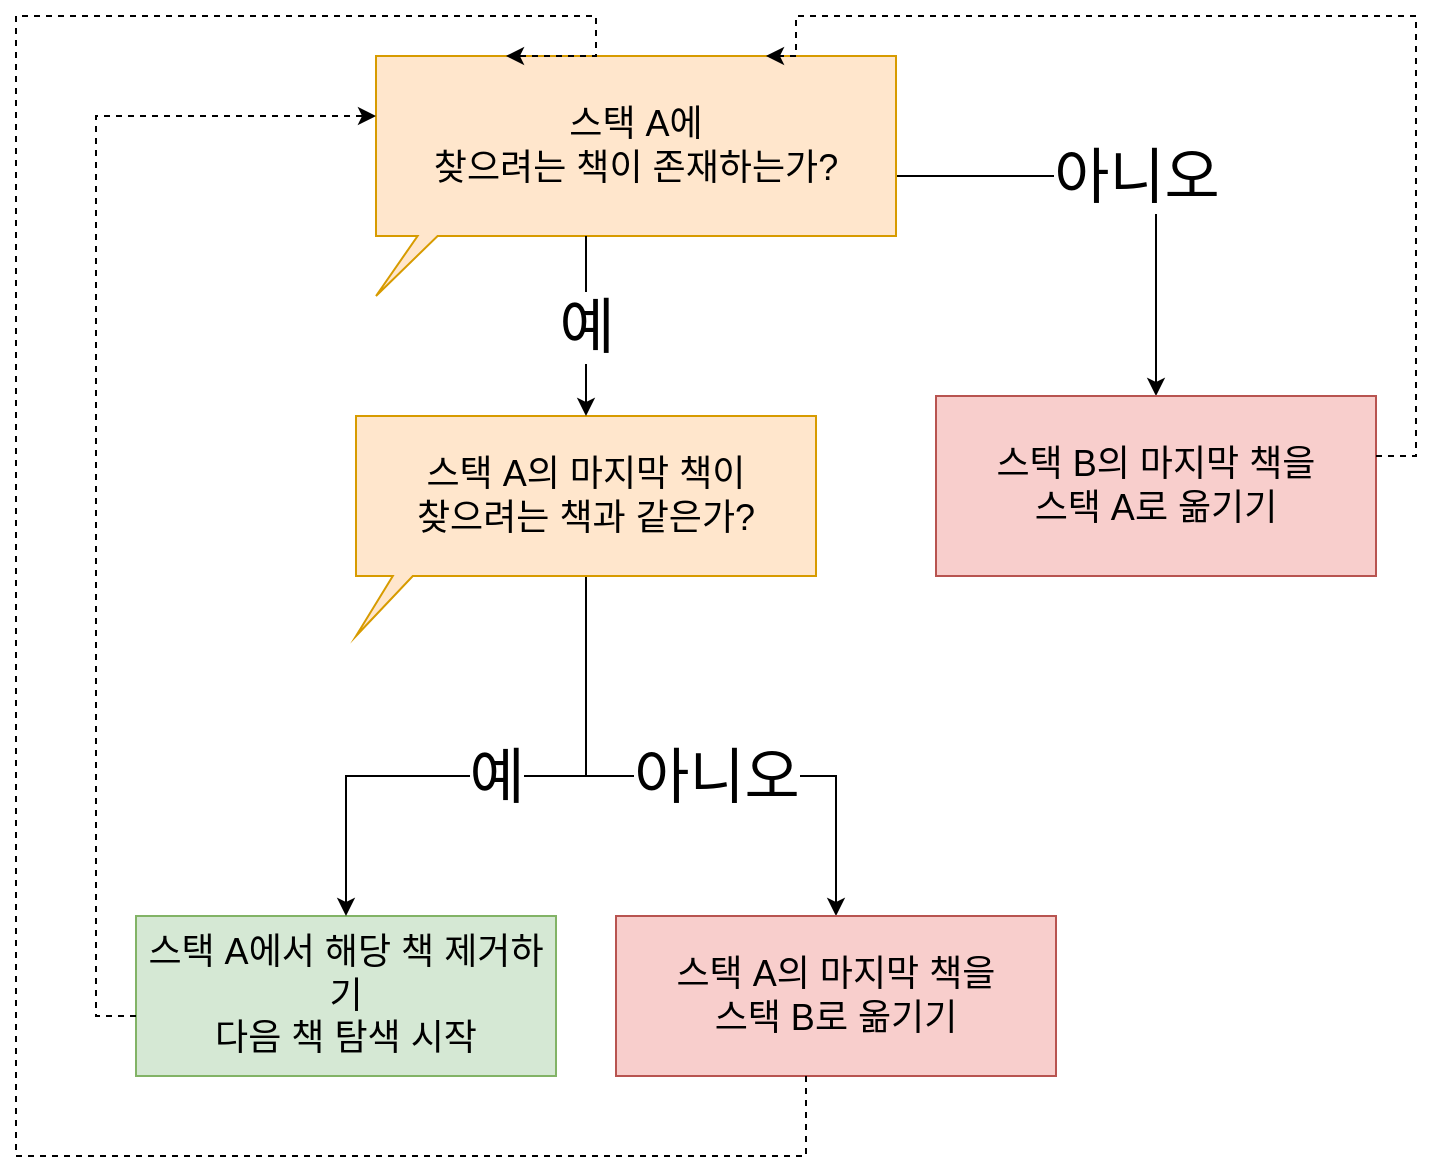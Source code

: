 <mxfile version="22.1.0" type="device">
  <diagram name="페이지-1" id="EJSUXUnxmNZQ59igwNqY">
    <mxGraphModel dx="1235" dy="674" grid="1" gridSize="10" guides="1" tooltips="1" connect="1" arrows="1" fold="1" page="1" pageScale="1" pageWidth="827" pageHeight="1169" math="0" shadow="0">
      <root>
        <mxCell id="0" />
        <mxCell id="1" parent="0" />
        <mxCell id="Ee5bAfjRIkiI-G8iqfwL-7" style="edgeStyle=orthogonalEdgeStyle;rounded=0;orthogonalLoop=1;jettySize=auto;html=1;entryX=0.5;entryY=0;entryDx=0;entryDy=0;" edge="1" parent="1" source="Ee5bAfjRIkiI-G8iqfwL-2" target="Ee5bAfjRIkiI-G8iqfwL-6">
          <mxGeometry relative="1" as="geometry" />
        </mxCell>
        <mxCell id="Ee5bAfjRIkiI-G8iqfwL-19" value="아니오" style="edgeLabel;html=1;align=center;verticalAlign=middle;resizable=0;points=[];fontSize=30;" vertex="1" connectable="0" parent="Ee5bAfjRIkiI-G8iqfwL-7">
          <mxGeometry relative="1" as="geometry">
            <mxPoint as="offset" />
          </mxGeometry>
        </mxCell>
        <mxCell id="Ee5bAfjRIkiI-G8iqfwL-2" value="스택 A에&lt;br style=&quot;font-size: 18px;&quot;&gt;찾으려는 책이 존재하는가?" style="shape=callout;whiteSpace=wrap;html=1;perimeter=calloutPerimeter;size=30;position=0.08;base=10;position2=0;fillColor=#ffe6cc;strokeColor=#d79b00;fontSize=18;" vertex="1" parent="1">
          <mxGeometry x="210" y="30" width="260" height="120" as="geometry" />
        </mxCell>
        <mxCell id="Ee5bAfjRIkiI-G8iqfwL-3" value="스택 A에서 해당 책 제거하기&lt;br style=&quot;font-size: 18px;&quot;&gt;다음 책 탐색 시작" style="rounded=0;whiteSpace=wrap;html=1;fillColor=#d5e8d4;strokeColor=#82b366;fontSize=18;" vertex="1" parent="1">
          <mxGeometry x="90" y="460" width="210" height="80" as="geometry" />
        </mxCell>
        <mxCell id="Ee5bAfjRIkiI-G8iqfwL-9" style="edgeStyle=orthogonalEdgeStyle;rounded=0;orthogonalLoop=1;jettySize=auto;html=1;entryX=0.5;entryY=0;entryDx=0;entryDy=0;" edge="1" parent="1" source="Ee5bAfjRIkiI-G8iqfwL-4" target="Ee5bAfjRIkiI-G8iqfwL-5">
          <mxGeometry relative="1" as="geometry" />
        </mxCell>
        <mxCell id="Ee5bAfjRIkiI-G8iqfwL-17" value="아니오" style="edgeLabel;html=1;align=center;verticalAlign=middle;resizable=0;points=[];fontSize=30;" vertex="1" connectable="0" parent="Ee5bAfjRIkiI-G8iqfwL-9">
          <mxGeometry relative="1" as="geometry">
            <mxPoint x="17" as="offset" />
          </mxGeometry>
        </mxCell>
        <mxCell id="Ee5bAfjRIkiI-G8iqfwL-10" style="edgeStyle=orthogonalEdgeStyle;rounded=0;orthogonalLoop=1;jettySize=auto;html=1;entryX=0.5;entryY=0;entryDx=0;entryDy=0;" edge="1" parent="1" source="Ee5bAfjRIkiI-G8iqfwL-4" target="Ee5bAfjRIkiI-G8iqfwL-3">
          <mxGeometry relative="1" as="geometry" />
        </mxCell>
        <mxCell id="Ee5bAfjRIkiI-G8iqfwL-16" value="예" style="edgeLabel;html=1;align=center;verticalAlign=middle;resizable=0;points=[];fontSize=30;" vertex="1" connectable="0" parent="Ee5bAfjRIkiI-G8iqfwL-10">
          <mxGeometry relative="1" as="geometry">
            <mxPoint as="offset" />
          </mxGeometry>
        </mxCell>
        <mxCell id="Ee5bAfjRIkiI-G8iqfwL-4" value="스택 A의 마지막 책이&lt;br style=&quot;font-size: 18px;&quot;&gt;찾으려는 책과 같은가?" style="shape=callout;whiteSpace=wrap;html=1;perimeter=calloutPerimeter;size=30;position=0.08;base=10;position2=0;fillColor=#ffe6cc;strokeColor=#d79b00;fontSize=18;" vertex="1" parent="1">
          <mxGeometry x="200" y="210" width="230" height="110" as="geometry" />
        </mxCell>
        <mxCell id="Ee5bAfjRIkiI-G8iqfwL-5" value="스택 A의 마지막 책을&lt;br style=&quot;font-size: 18px;&quot;&gt;스택 B로 옮기기" style="rounded=0;whiteSpace=wrap;html=1;fillColor=#f8cecc;strokeColor=#b85450;fontSize=18;" vertex="1" parent="1">
          <mxGeometry x="330" y="460" width="220" height="80" as="geometry" />
        </mxCell>
        <mxCell id="Ee5bAfjRIkiI-G8iqfwL-6" value="스택 B의 마지막 책을&lt;br style=&quot;font-size: 18px;&quot;&gt;스택 A로 옮기기" style="rounded=0;whiteSpace=wrap;html=1;fillColor=#f8cecc;strokeColor=#b85450;fontSize=18;" vertex="1" parent="1">
          <mxGeometry x="490" y="200" width="220" height="90" as="geometry" />
        </mxCell>
        <mxCell id="Ee5bAfjRIkiI-G8iqfwL-8" style="edgeStyle=orthogonalEdgeStyle;rounded=0;orthogonalLoop=1;jettySize=auto;html=1;entryX=0.5;entryY=0;entryDx=0;entryDy=0;entryPerimeter=0;" edge="1" parent="1" source="Ee5bAfjRIkiI-G8iqfwL-2" target="Ee5bAfjRIkiI-G8iqfwL-4">
          <mxGeometry relative="1" as="geometry">
            <Array as="points">
              <mxPoint x="310" y="120" />
              <mxPoint x="310" y="120" />
            </Array>
          </mxGeometry>
        </mxCell>
        <mxCell id="Ee5bAfjRIkiI-G8iqfwL-18" value="예" style="edgeLabel;html=1;align=center;verticalAlign=middle;resizable=0;points=[];fontSize=30;" vertex="1" connectable="0" parent="Ee5bAfjRIkiI-G8iqfwL-8">
          <mxGeometry relative="1" as="geometry">
            <mxPoint as="offset" />
          </mxGeometry>
        </mxCell>
        <mxCell id="Ee5bAfjRIkiI-G8iqfwL-11" style="edgeStyle=orthogonalEdgeStyle;rounded=0;orthogonalLoop=1;jettySize=auto;html=1;entryX=0.75;entryY=0;entryDx=0;entryDy=0;entryPerimeter=0;dashed=1;" edge="1" parent="1" source="Ee5bAfjRIkiI-G8iqfwL-6" target="Ee5bAfjRIkiI-G8iqfwL-2">
          <mxGeometry relative="1" as="geometry">
            <Array as="points">
              <mxPoint x="730" y="230" />
              <mxPoint x="730" y="10" />
              <mxPoint x="420" y="10" />
            </Array>
          </mxGeometry>
        </mxCell>
        <mxCell id="Ee5bAfjRIkiI-G8iqfwL-14" style="edgeStyle=orthogonalEdgeStyle;rounded=0;orthogonalLoop=1;jettySize=auto;html=1;entryX=0;entryY=0;entryDx=0;entryDy=30;entryPerimeter=0;dashed=1;" edge="1" parent="1" source="Ee5bAfjRIkiI-G8iqfwL-3" target="Ee5bAfjRIkiI-G8iqfwL-2">
          <mxGeometry relative="1" as="geometry">
            <Array as="points">
              <mxPoint x="70" y="510" />
              <mxPoint x="70" y="60" />
            </Array>
          </mxGeometry>
        </mxCell>
        <mxCell id="Ee5bAfjRIkiI-G8iqfwL-15" style="edgeStyle=orthogonalEdgeStyle;rounded=0;orthogonalLoop=1;jettySize=auto;html=1;entryX=0.25;entryY=0;entryDx=0;entryDy=0;entryPerimeter=0;dashed=1;" edge="1" parent="1" source="Ee5bAfjRIkiI-G8iqfwL-5" target="Ee5bAfjRIkiI-G8iqfwL-2">
          <mxGeometry relative="1" as="geometry">
            <Array as="points">
              <mxPoint x="425" y="580" />
              <mxPoint x="30" y="580" />
              <mxPoint x="30" y="10" />
              <mxPoint x="320" y="10" />
            </Array>
          </mxGeometry>
        </mxCell>
      </root>
    </mxGraphModel>
  </diagram>
</mxfile>
